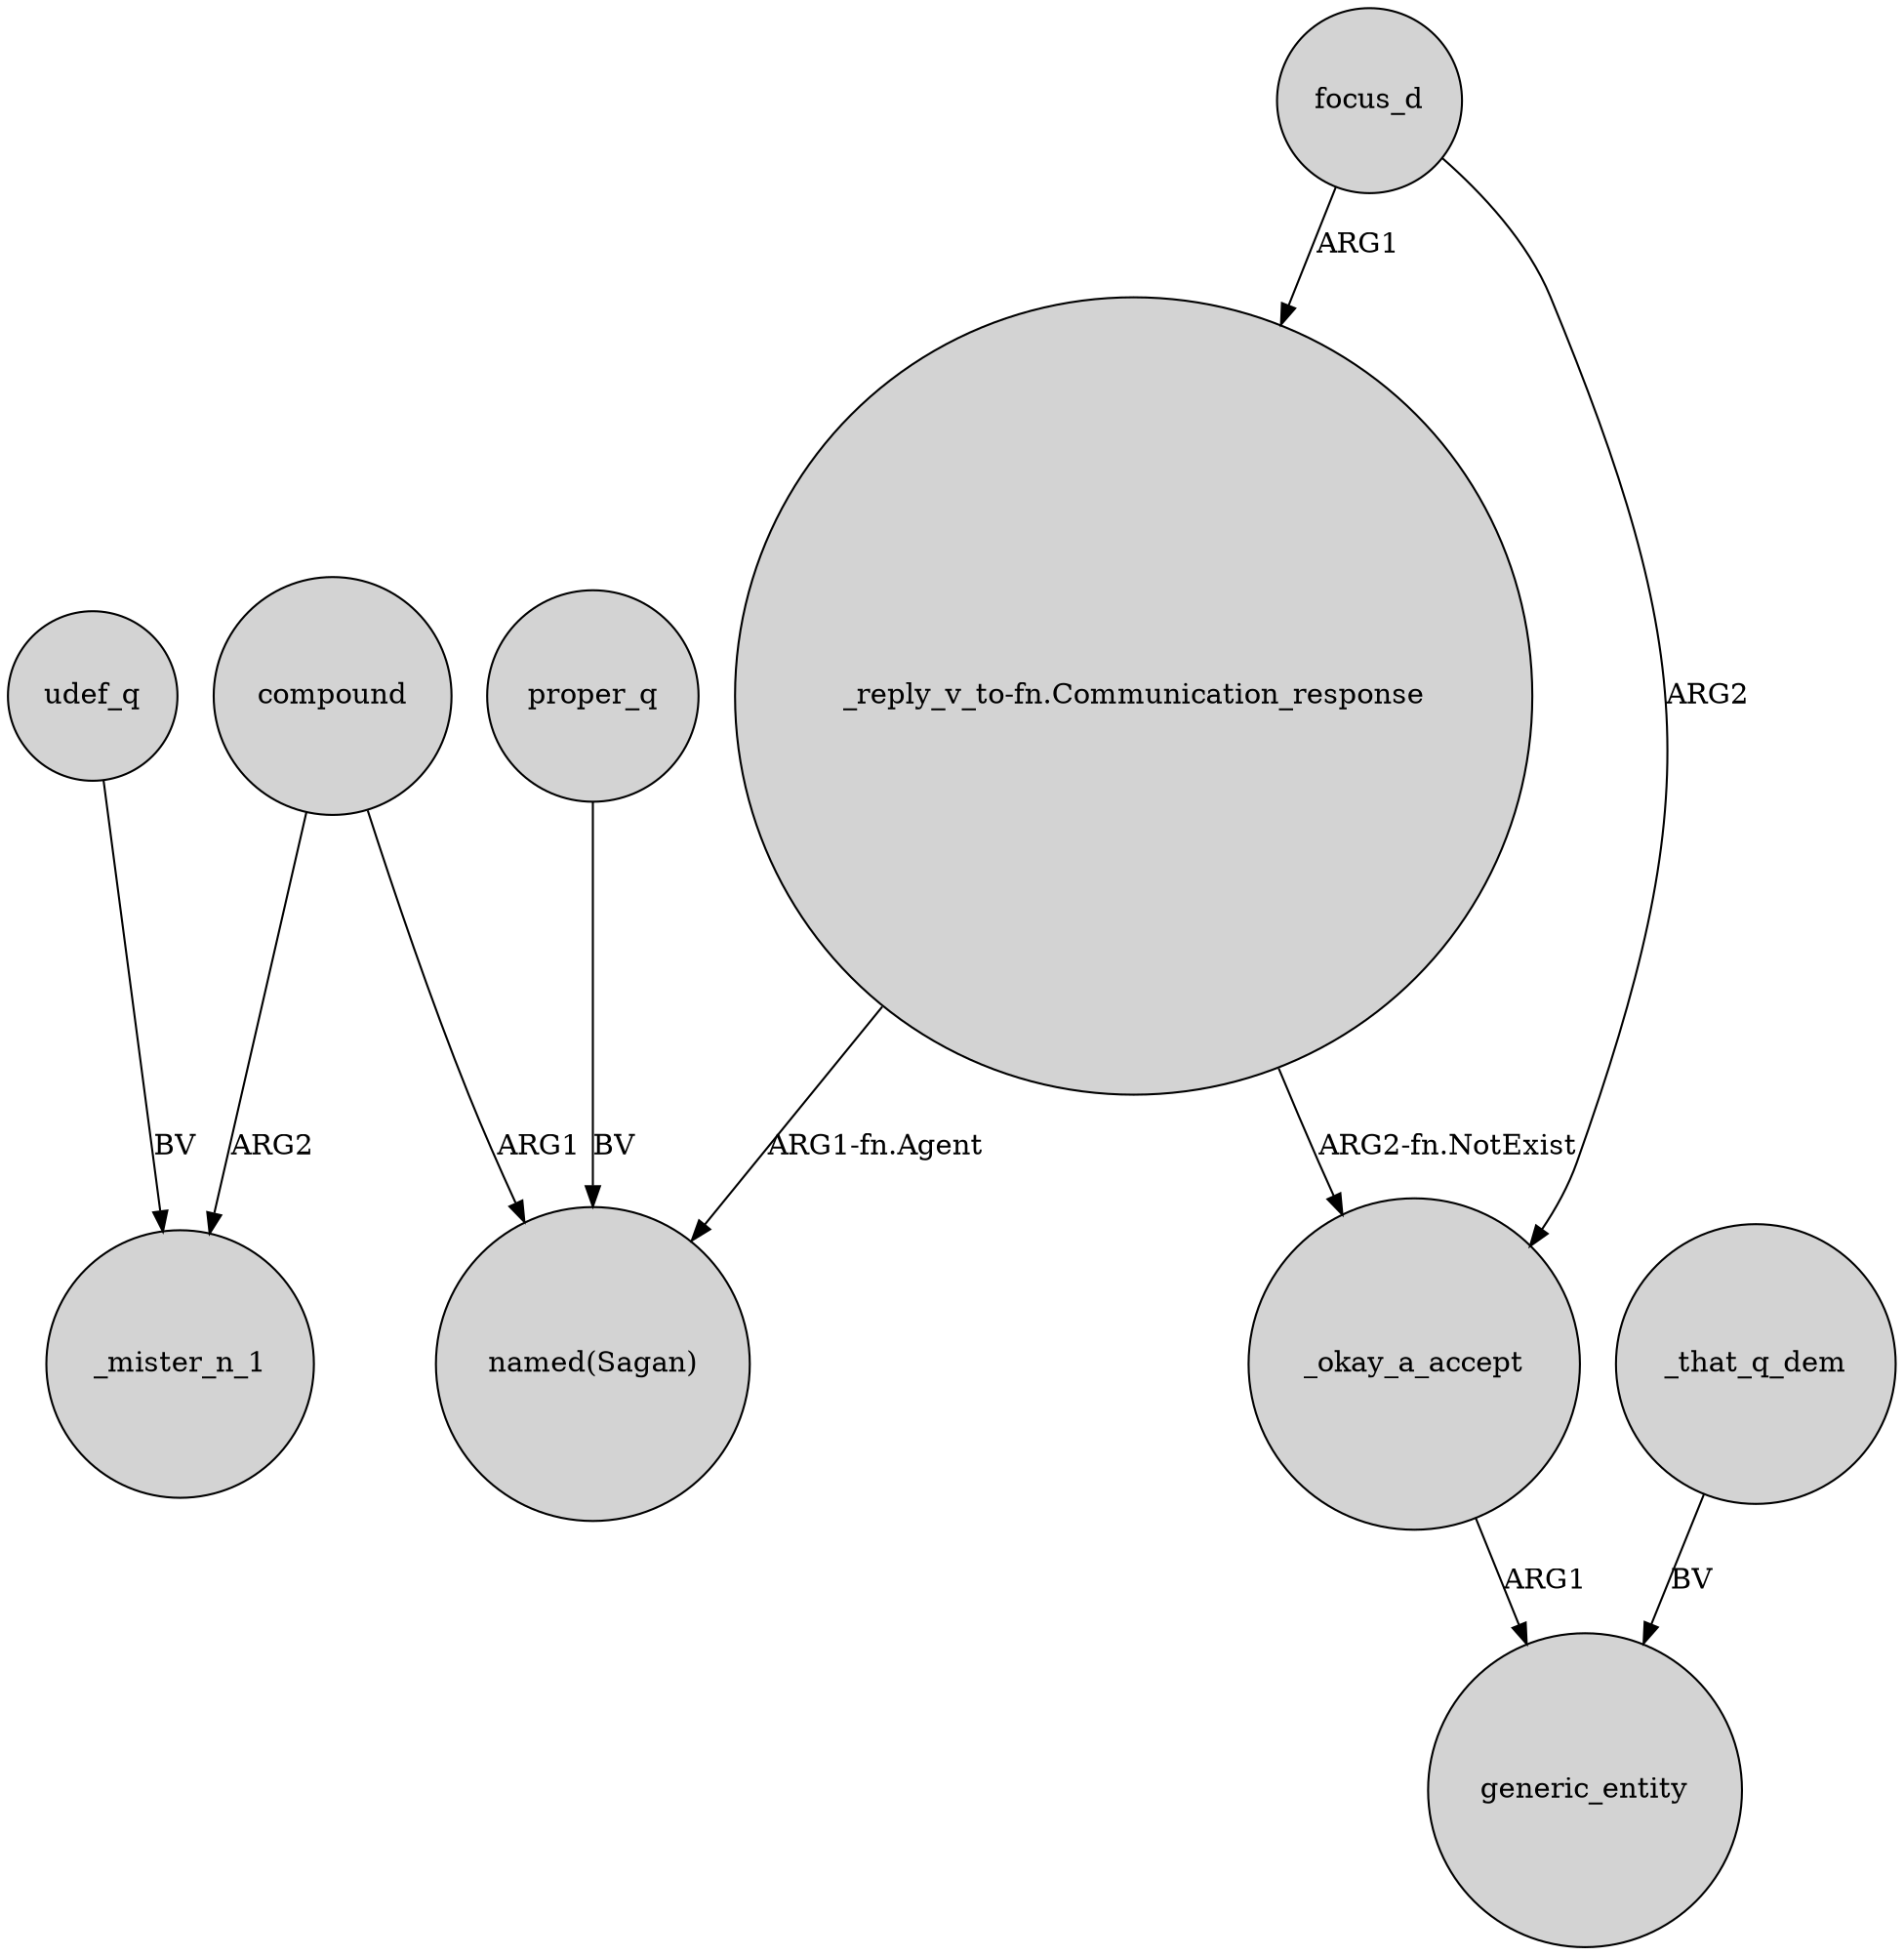 digraph {
	node [shape=circle style=filled]
	udef_q -> _mister_n_1 [label=BV]
	"_reply_v_to-fn.Communication_response" -> _okay_a_accept [label="ARG2-fn.NotExist"]
	focus_d -> "_reply_v_to-fn.Communication_response" [label=ARG1]
	_that_q_dem -> generic_entity [label=BV]
	focus_d -> _okay_a_accept [label=ARG2]
	compound -> _mister_n_1 [label=ARG2]
	proper_q -> "named(Sagan)" [label=BV]
	"_reply_v_to-fn.Communication_response" -> "named(Sagan)" [label="ARG1-fn.Agent"]
	compound -> "named(Sagan)" [label=ARG1]
	_okay_a_accept -> generic_entity [label=ARG1]
}
